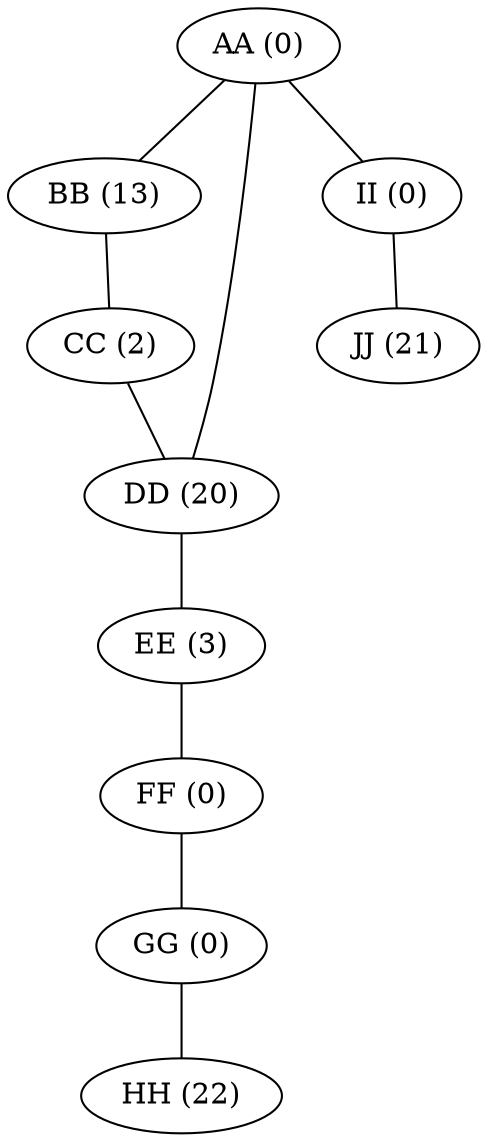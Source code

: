 graph {
    AA [label = "AA (0)"]
    BB [label = "BB (13)"]
    CC [label = "CC (2)"]
    DD [label = "DD (20)"]
    EE [label = "EE (3)"]
    FF [label = "FF (0)"]
    GG [label = "GG (0)"]
    HH [label = "HH (22)"]
    II [label = "II (0)"]
    JJ [label = "JJ (21)"]
    AA -- {DD, II, BB}
    BB -- {CC}
    CC -- {DD}
    DD -- {EE}
    EE -- {FF}
    FF -- {GG}
    GG -- {HH}
    II -- {JJ}
}